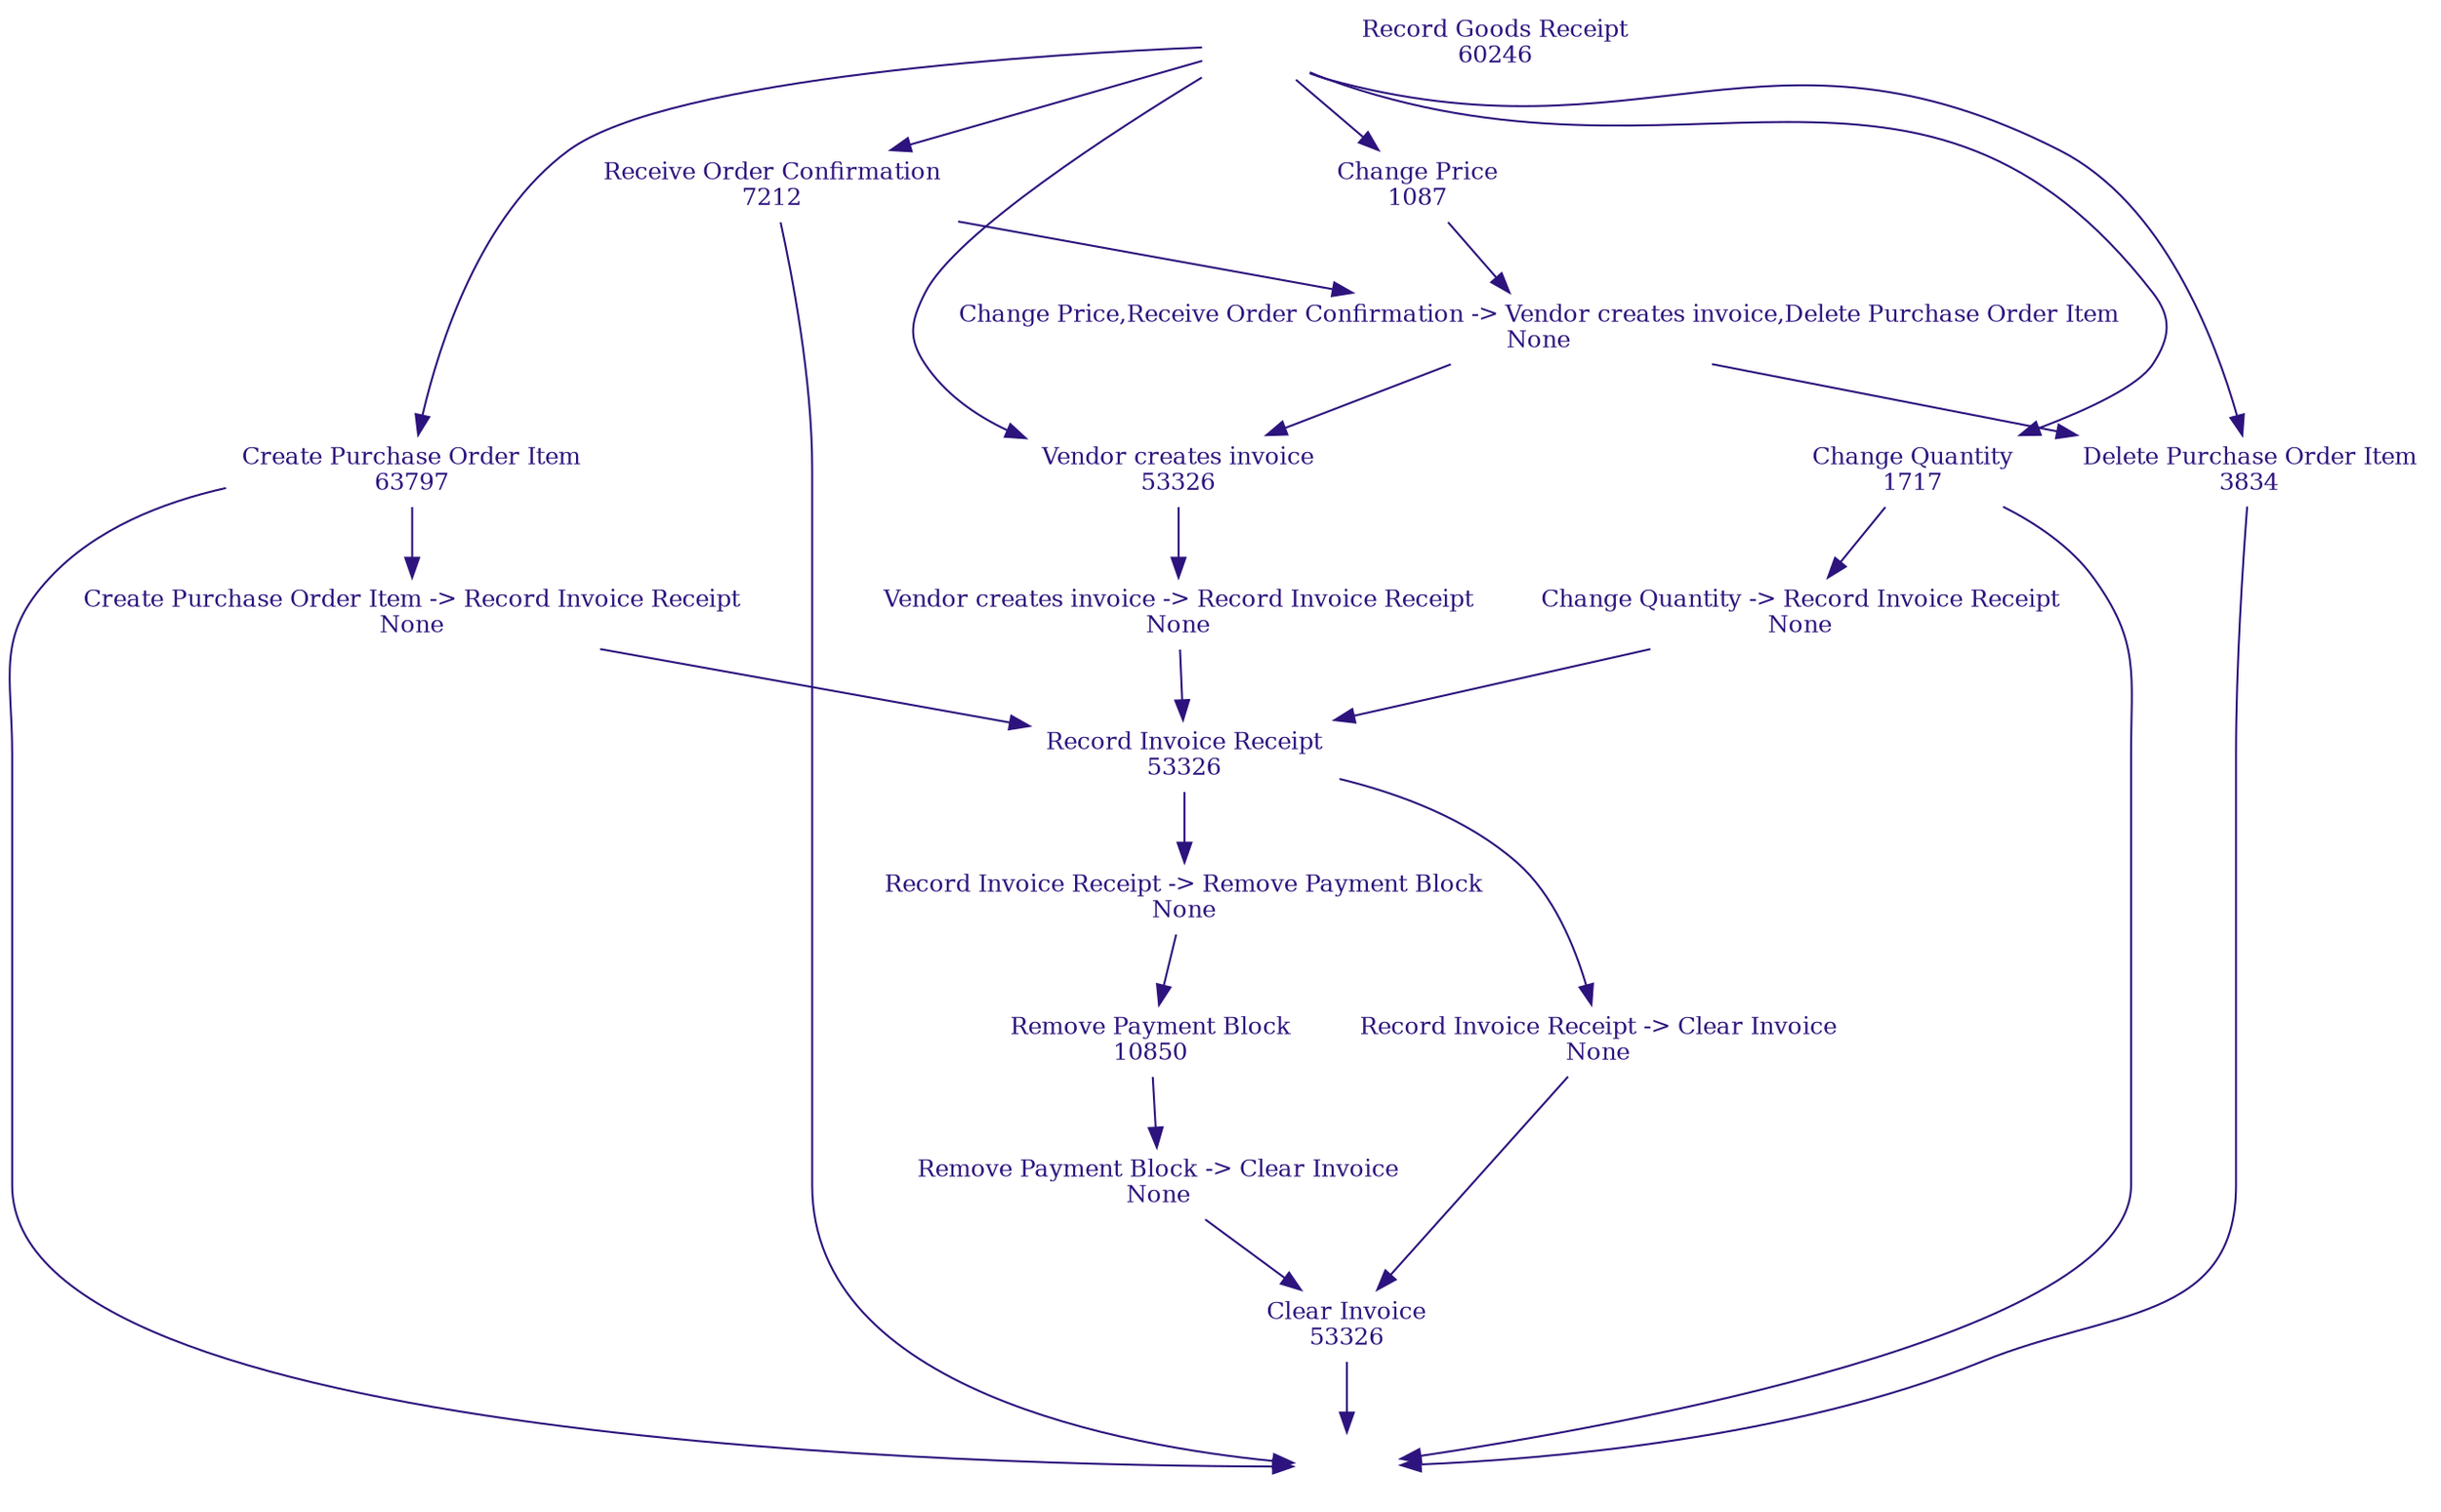 digraph graph4 {
	node [color="#2d137d" fontcolor="#2d137d" fontsize=12.0 image="11.png" shape=plaintext size=2]
	edge [color="#2d137d" fontcolor="#2d137d" fontsize=9.0]
	"Create Purchase Order Item" [label="Create Purchase Order Item
63797"]
	"Receive Order Confirmation" [label="Receive Order Confirmation
7212"]
	"Record Goods Receipt" [label="Record Goods Receipt
60246"]
	"Vendor creates invoice" [label="Vendor creates invoice
53326"]
	"Record Invoice Receipt" [label="Record Invoice Receipt
53326"]
	"Clear Invoice" [label="Clear Invoice
53326"]
	"Change Quantity" [label="Change Quantity
1717"]
	"Remove Payment Block" [label="Remove Payment Block
10850"]
	"Change Price" [label="Change Price
1087"]
	"Delete Purchase Order Item" [label="Delete Purchase Order Item
3834"]
	startevent [label="" image=""]
	endevent [label="" image=""]
	"Remove Payment Block -> Clear Invoice" [label="Remove Payment Block -> Clear Invoice
None"]
	"Create Purchase Order Item -> Record Invoice Receipt" [label="Create Purchase Order Item -> Record Invoice Receipt
None"]
	"Record Invoice Receipt -> Remove Payment Block" [label="Record Invoice Receipt -> Remove Payment Block
None"]
	"Change Quantity -> Record Invoice Receipt" [label="Change Quantity -> Record Invoice Receipt
None"]
	"Record Invoice Receipt -> Clear Invoice" [label="Record Invoice Receipt -> Clear Invoice
None"]
	"Vendor creates invoice -> Record Invoice Receipt" [label="Vendor creates invoice -> Record Invoice Receipt
None"]
	"Change Price,Receive Order Confirmation -> Vendor creates invoice,Delete Purchase Order Item" [label="Change Price,Receive Order Confirmation -> Vendor creates invoice,Delete Purchase Order Item
None"]
	startevent -> "Create Purchase Order Item"
	startevent -> "Vendor creates invoice"
	startevent -> "Change Quantity"
	startevent -> "Change Price"
	startevent -> "Delete Purchase Order Item"
	startevent -> "Receive Order Confirmation"
	"Clear Invoice" -> endevent
	"Create Purchase Order Item" -> endevent
	"Delete Purchase Order Item" -> endevent
	"Change Quantity" -> endevent
	"Receive Order Confirmation" -> endevent
	"Remove Payment Block" -> "Remove Payment Block -> Clear Invoice"
	"Remove Payment Block -> Clear Invoice" -> "Clear Invoice"
	"Create Purchase Order Item" -> "Create Purchase Order Item -> Record Invoice Receipt"
	"Create Purchase Order Item -> Record Invoice Receipt" -> "Record Invoice Receipt"
	"Record Invoice Receipt" -> "Record Invoice Receipt -> Remove Payment Block"
	"Record Invoice Receipt -> Remove Payment Block" -> "Remove Payment Block"
	"Change Quantity" -> "Change Quantity -> Record Invoice Receipt"
	"Change Quantity -> Record Invoice Receipt" -> "Record Invoice Receipt"
	"Record Invoice Receipt" -> "Record Invoice Receipt -> Clear Invoice"
	"Record Invoice Receipt -> Clear Invoice" -> "Clear Invoice"
	"Vendor creates invoice" -> "Vendor creates invoice -> Record Invoice Receipt"
	"Vendor creates invoice -> Record Invoice Receipt" -> "Record Invoice Receipt"
	"Change Price" -> "Change Price,Receive Order Confirmation -> Vendor creates invoice,Delete Purchase Order Item"
	"Receive Order Confirmation" -> "Change Price,Receive Order Confirmation -> Vendor creates invoice,Delete Purchase Order Item"
	"Change Price,Receive Order Confirmation -> Vendor creates invoice,Delete Purchase Order Item" -> "Vendor creates invoice"
	"Change Price,Receive Order Confirmation -> Vendor creates invoice,Delete Purchase Order Item" -> "Delete Purchase Order Item"
}
